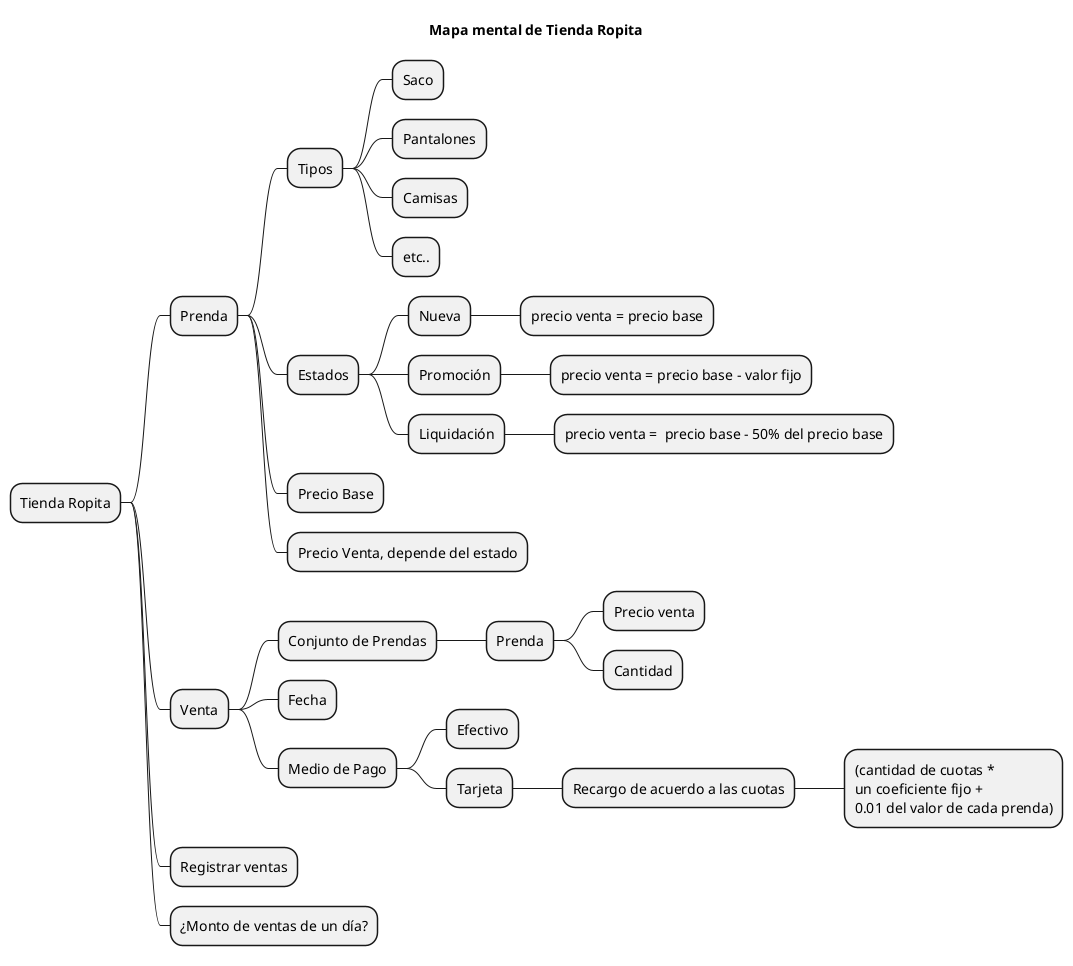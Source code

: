 @startmindmap

Title Mapa mental de Tienda Ropita

* Tienda Ropita
** Prenda
*** Tipos
**** Saco
**** Pantalones
**** Camisas
**** etc..
*** Estados
**** Nueva
***** precio venta = precio base
**** Promoción
***** precio venta = precio base - valor fijo
**** Liquidación
***** precio venta =  precio base - 50% del precio base
*** Precio Base
*** Precio Venta, depende del estado
** Venta
*** Conjunto de Prendas
**** Prenda
***** Precio venta
***** Cantidad
*** Fecha
*** Medio de Pago
**** Efectivo
**** Tarjeta
***** Recargo de acuerdo a las cuotas
****** (cantidad de cuotas * \nun coeficiente fijo + \n0.01 del valor de cada prenda)
** Registrar ventas
** ¿Monto de ventas de un día?

@endmindmap